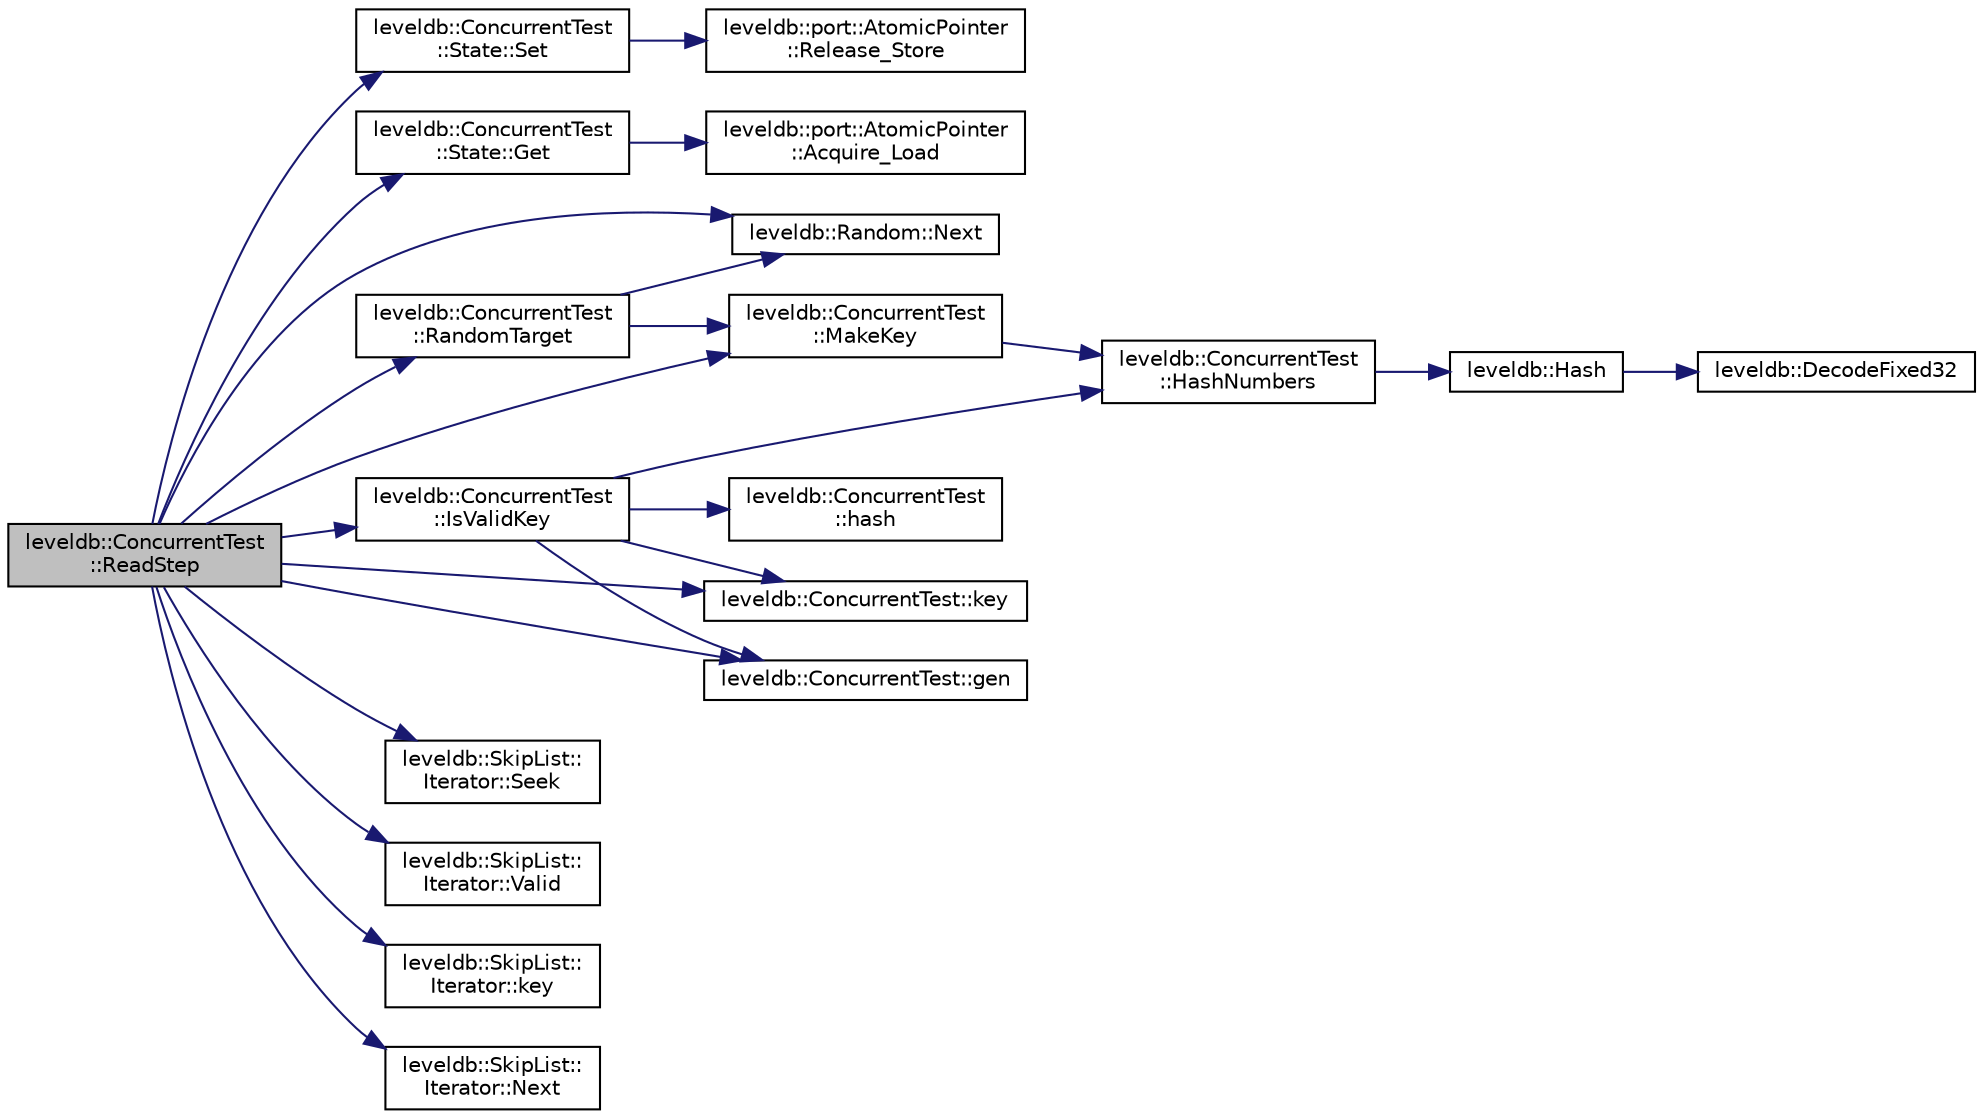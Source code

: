 digraph "leveldb::ConcurrentTest::ReadStep"
{
  edge [fontname="Helvetica",fontsize="10",labelfontname="Helvetica",labelfontsize="10"];
  node [fontname="Helvetica",fontsize="10",shape=record];
  rankdir="LR";
  Node1 [label="leveldb::ConcurrentTest\l::ReadStep",height=0.2,width=0.4,color="black", fillcolor="grey75", style="filled" fontcolor="black"];
  Node1 -> Node2 [color="midnightblue",fontsize="10",style="solid",fontname="Helvetica"];
  Node2 [label="leveldb::ConcurrentTest\l::State::Set",height=0.2,width=0.4,color="black", fillcolor="white", style="filled",URL="$structleveldb_1_1_concurrent_test_1_1_state.html#a7f44f6357aab5ecc3b9b629da8ae71e1"];
  Node2 -> Node3 [color="midnightblue",fontsize="10",style="solid",fontname="Helvetica"];
  Node3 [label="leveldb::port::AtomicPointer\l::Release_Store",height=0.2,width=0.4,color="black", fillcolor="white", style="filled",URL="$classleveldb_1_1port_1_1_atomic_pointer.html#a8dfe51c125f71c09a363dae042be63a7"];
  Node1 -> Node4 [color="midnightblue",fontsize="10",style="solid",fontname="Helvetica"];
  Node4 [label="leveldb::ConcurrentTest\l::State::Get",height=0.2,width=0.4,color="black", fillcolor="white", style="filled",URL="$structleveldb_1_1_concurrent_test_1_1_state.html#aef6bd2ca14d88d14af9bbb31f9991240"];
  Node4 -> Node5 [color="midnightblue",fontsize="10",style="solid",fontname="Helvetica"];
  Node5 [label="leveldb::port::AtomicPointer\l::Acquire_Load",height=0.2,width=0.4,color="black", fillcolor="white", style="filled",URL="$classleveldb_1_1port_1_1_atomic_pointer.html#a25b7cd07f114f6e59278d5523aff6140"];
  Node1 -> Node6 [color="midnightblue",fontsize="10",style="solid",fontname="Helvetica"];
  Node6 [label="leveldb::ConcurrentTest\l::RandomTarget",height=0.2,width=0.4,color="black", fillcolor="white", style="filled",URL="$classleveldb_1_1_concurrent_test.html#a09cc30d1c5af529ed234721f0f9f86a0"];
  Node6 -> Node7 [color="midnightblue",fontsize="10",style="solid",fontname="Helvetica"];
  Node7 [label="leveldb::Random::Next",height=0.2,width=0.4,color="black", fillcolor="white", style="filled",URL="$classleveldb_1_1_random.html#a9e00ef1fcc82ed0ad16ba91b30ae8038"];
  Node6 -> Node8 [color="midnightblue",fontsize="10",style="solid",fontname="Helvetica"];
  Node8 [label="leveldb::ConcurrentTest\l::MakeKey",height=0.2,width=0.4,color="black", fillcolor="white", style="filled",URL="$classleveldb_1_1_concurrent_test.html#a34289dc46ae379b294f064d3adccb5a1"];
  Node8 -> Node9 [color="midnightblue",fontsize="10",style="solid",fontname="Helvetica"];
  Node9 [label="leveldb::ConcurrentTest\l::HashNumbers",height=0.2,width=0.4,color="black", fillcolor="white", style="filled",URL="$classleveldb_1_1_concurrent_test.html#a3a66612dc277bfeeef89a652613c54fd"];
  Node9 -> Node10 [color="midnightblue",fontsize="10",style="solid",fontname="Helvetica"];
  Node10 [label="leveldb::Hash",height=0.2,width=0.4,color="black", fillcolor="white", style="filled",URL="$namespaceleveldb.html#aa566d580ef23924d3ef2a369333c1787"];
  Node10 -> Node11 [color="midnightblue",fontsize="10",style="solid",fontname="Helvetica"];
  Node11 [label="leveldb::DecodeFixed32",height=0.2,width=0.4,color="black", fillcolor="white", style="filled",URL="$namespaceleveldb.html#adae574304f9d1ed3e95742167cd449a9"];
  Node1 -> Node12 [color="midnightblue",fontsize="10",style="solid",fontname="Helvetica"];
  Node12 [label="leveldb::SkipList::\lIterator::Seek",height=0.2,width=0.4,color="black", fillcolor="white", style="filled",URL="$classleveldb_1_1_skip_list_1_1_iterator.html#a6c641d5cd37386abdb0aa8d73454611a"];
  Node1 -> Node13 [color="midnightblue",fontsize="10",style="solid",fontname="Helvetica"];
  Node13 [label="leveldb::SkipList::\lIterator::Valid",height=0.2,width=0.4,color="black", fillcolor="white", style="filled",URL="$classleveldb_1_1_skip_list_1_1_iterator.html#ac074827b7e9ded32283385e6228ef8cd"];
  Node1 -> Node8 [color="midnightblue",fontsize="10",style="solid",fontname="Helvetica"];
  Node1 -> Node14 [color="midnightblue",fontsize="10",style="solid",fontname="Helvetica"];
  Node14 [label="leveldb::SkipList::\lIterator::key",height=0.2,width=0.4,color="black", fillcolor="white", style="filled",URL="$classleveldb_1_1_skip_list_1_1_iterator.html#a5d2a82038f440d557b32afb398c7eb57"];
  Node1 -> Node15 [color="midnightblue",fontsize="10",style="solid",fontname="Helvetica"];
  Node15 [label="leveldb::ConcurrentTest\l::IsValidKey",height=0.2,width=0.4,color="black", fillcolor="white", style="filled",URL="$classleveldb_1_1_concurrent_test.html#a85227fd5130383ebcea6e4a45a52d0ba"];
  Node15 -> Node16 [color="midnightblue",fontsize="10",style="solid",fontname="Helvetica"];
  Node16 [label="leveldb::ConcurrentTest\l::hash",height=0.2,width=0.4,color="black", fillcolor="white", style="filled",URL="$classleveldb_1_1_concurrent_test.html#a5f2f74d12efd42ece051f1490fb696d6"];
  Node15 -> Node9 [color="midnightblue",fontsize="10",style="solid",fontname="Helvetica"];
  Node15 -> Node17 [color="midnightblue",fontsize="10",style="solid",fontname="Helvetica"];
  Node17 [label="leveldb::ConcurrentTest::key",height=0.2,width=0.4,color="black", fillcolor="white", style="filled",URL="$classleveldb_1_1_concurrent_test.html#adba70cd10ddb3502b9fa1c0d786ed663"];
  Node15 -> Node18 [color="midnightblue",fontsize="10",style="solid",fontname="Helvetica"];
  Node18 [label="leveldb::ConcurrentTest::gen",height=0.2,width=0.4,color="black", fillcolor="white", style="filled",URL="$classleveldb_1_1_concurrent_test.html#a1c24fb7a08e031f98660083c5a9115b6"];
  Node1 -> Node17 [color="midnightblue",fontsize="10",style="solid",fontname="Helvetica"];
  Node1 -> Node18 [color="midnightblue",fontsize="10",style="solid",fontname="Helvetica"];
  Node1 -> Node7 [color="midnightblue",fontsize="10",style="solid",fontname="Helvetica"];
  Node1 -> Node19 [color="midnightblue",fontsize="10",style="solid",fontname="Helvetica"];
  Node19 [label="leveldb::SkipList::\lIterator::Next",height=0.2,width=0.4,color="black", fillcolor="white", style="filled",URL="$classleveldb_1_1_skip_list_1_1_iterator.html#ade5a684c74056f578f85237735da0cef"];
}
